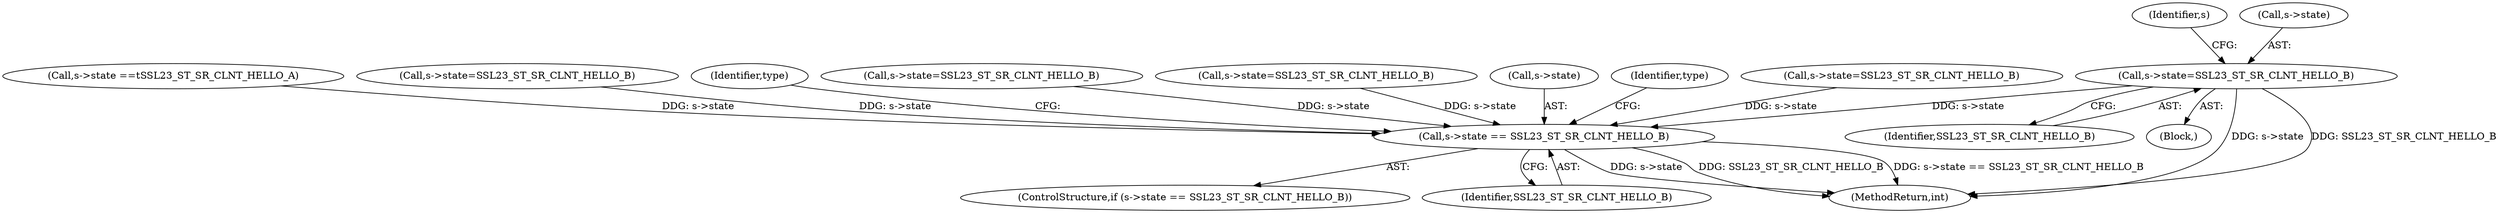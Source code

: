 digraph "0_openssl_6ce9687b5aba5391fc0de50e18779eb676d0e04d@pointer" {
"1000342" [label="(Call,s->state=SSL23_ST_SR_CLNT_HELLO_B)"];
"1000708" [label="(Call,s->state == SSL23_ST_SR_CLNT_HELLO_B)"];
"1000177" [label="(Call,s->state ==\tSSL23_ST_SR_CLNT_HELLO_A)"];
"1000317" [label="(Call,s->state=SSL23_ST_SR_CLNT_HELLO_B)"];
"1000346" [label="(Identifier,SSL23_ST_SR_CLNT_HELLO_B)"];
"1000691" [label="(Identifier,s)"];
"1000336" [label="(Block,)"];
"1000715" [label="(Identifier,type)"];
"1000361" [label="(Call,s->state=SSL23_ST_SR_CLNT_HELLO_B)"];
"1000707" [label="(ControlStructure,if (s->state == SSL23_ST_SR_CLNT_HELLO_B))"];
"1000343" [label="(Call,s->state)"];
"1000411" [label="(Call,s->state=SSL23_ST_SR_CLNT_HELLO_B)"];
"1000712" [label="(Identifier,SSL23_ST_SR_CLNT_HELLO_B)"];
"1000709" [label="(Call,s->state)"];
"1000342" [label="(Call,s->state=SSL23_ST_SR_CLNT_HELLO_B)"];
"1001051" [label="(Identifier,type)"];
"1000708" [label="(Call,s->state == SSL23_ST_SR_CLNT_HELLO_B)"];
"1000380" [label="(Call,s->state=SSL23_ST_SR_CLNT_HELLO_B)"];
"1001246" [label="(MethodReturn,int)"];
"1000342" -> "1000336"  [label="AST: "];
"1000342" -> "1000346"  [label="CFG: "];
"1000343" -> "1000342"  [label="AST: "];
"1000346" -> "1000342"  [label="AST: "];
"1000691" -> "1000342"  [label="CFG: "];
"1000342" -> "1001246"  [label="DDG: s->state"];
"1000342" -> "1001246"  [label="DDG: SSL23_ST_SR_CLNT_HELLO_B"];
"1000342" -> "1000708"  [label="DDG: s->state"];
"1000708" -> "1000707"  [label="AST: "];
"1000708" -> "1000712"  [label="CFG: "];
"1000709" -> "1000708"  [label="AST: "];
"1000712" -> "1000708"  [label="AST: "];
"1000715" -> "1000708"  [label="CFG: "];
"1001051" -> "1000708"  [label="CFG: "];
"1000708" -> "1001246"  [label="DDG: s->state"];
"1000708" -> "1001246"  [label="DDG: SSL23_ST_SR_CLNT_HELLO_B"];
"1000708" -> "1001246"  [label="DDG: s->state == SSL23_ST_SR_CLNT_HELLO_B"];
"1000177" -> "1000708"  [label="DDG: s->state"];
"1000411" -> "1000708"  [label="DDG: s->state"];
"1000361" -> "1000708"  [label="DDG: s->state"];
"1000380" -> "1000708"  [label="DDG: s->state"];
"1000317" -> "1000708"  [label="DDG: s->state"];
}
